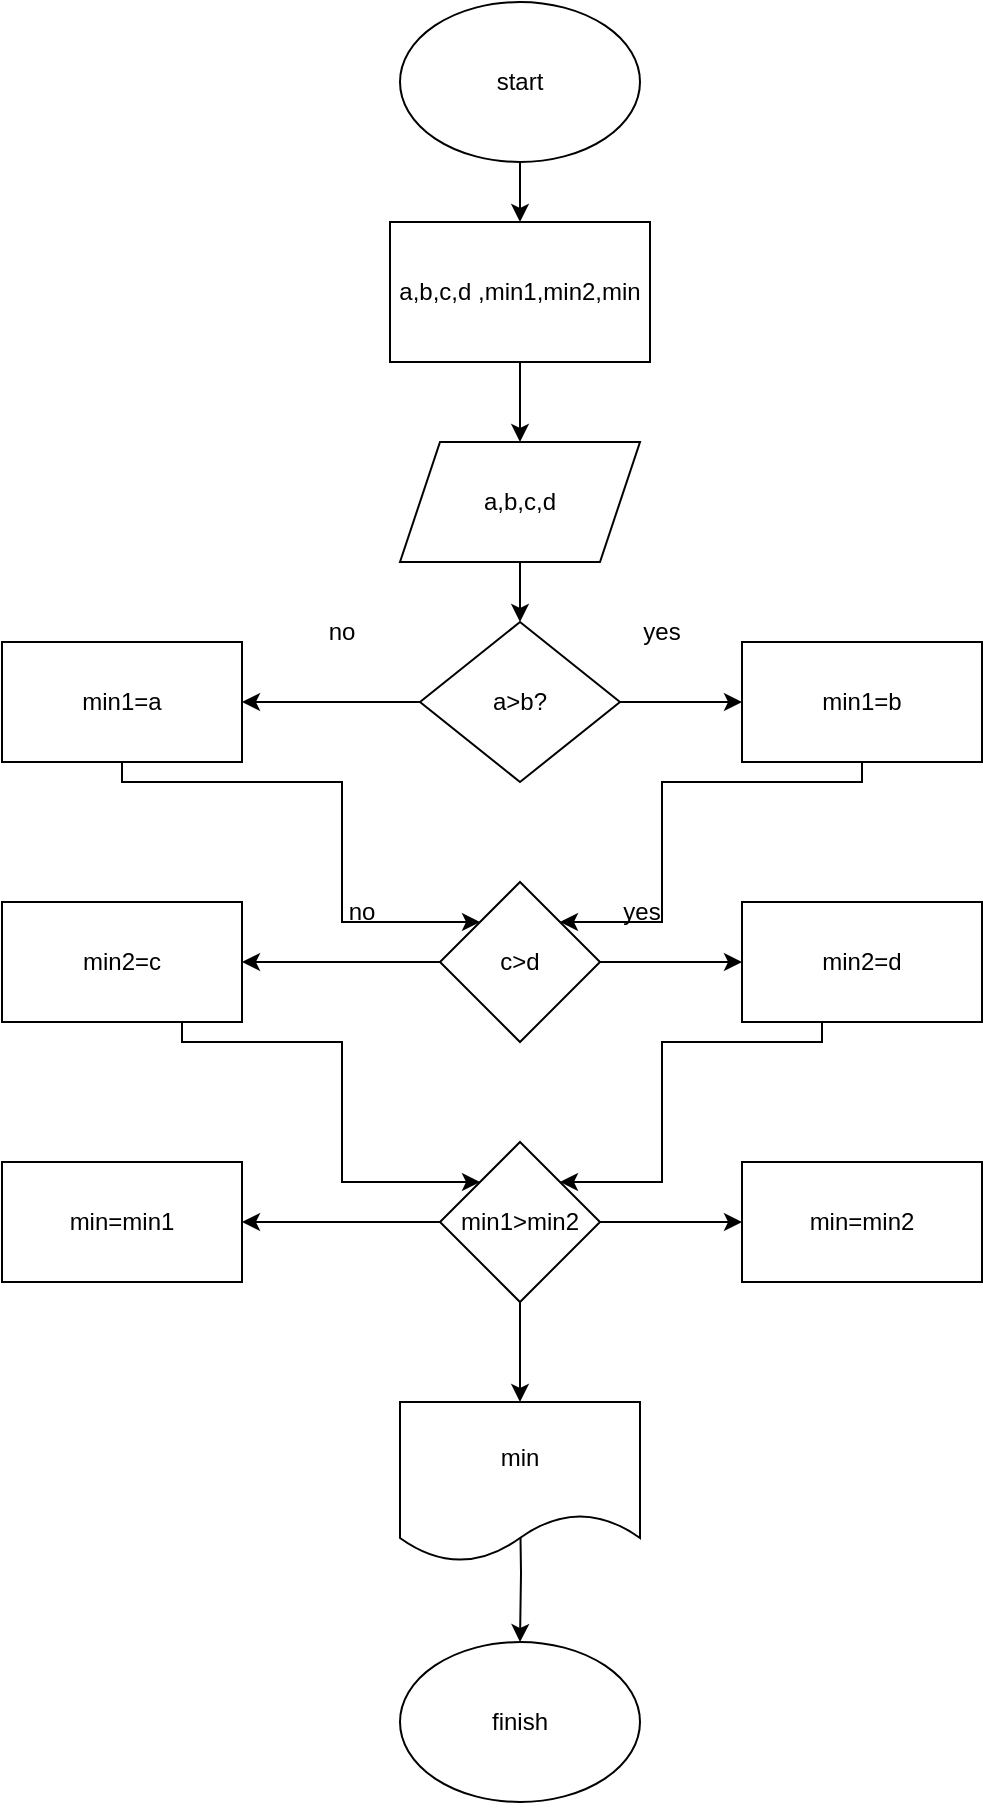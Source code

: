 <mxfile version="22.0.4" type="github">
  <diagram name="Страница — 1" id="_Fud2aackXT3aicDMZtj">
    <mxGraphModel dx="1514" dy="849" grid="1" gridSize="10" guides="1" tooltips="1" connect="1" arrows="1" fold="1" page="1" pageScale="1" pageWidth="827" pageHeight="1169" math="0" shadow="0">
      <root>
        <mxCell id="0" />
        <mxCell id="1" parent="0" />
        <mxCell id="zBoWYeOD6eB_H1M0TIGS-51" style="edgeStyle=orthogonalEdgeStyle;rounded=0;orthogonalLoop=1;jettySize=auto;html=1;entryX=0.5;entryY=0;entryDx=0;entryDy=0;" parent="1" source="zBoWYeOD6eB_H1M0TIGS-2" target="zBoWYeOD6eB_H1M0TIGS-5" edge="1">
          <mxGeometry relative="1" as="geometry" />
        </mxCell>
        <mxCell id="zBoWYeOD6eB_H1M0TIGS-2" value="start&lt;br&gt;" style="ellipse;whiteSpace=wrap;html=1;" parent="1" vertex="1">
          <mxGeometry x="349" y="20" width="120" height="80" as="geometry" />
        </mxCell>
        <mxCell id="zBoWYeOD6eB_H1M0TIGS-5" value="a,b,c,d ,min1,min2,min" style="rounded=0;whiteSpace=wrap;html=1;" parent="1" vertex="1">
          <mxGeometry x="344" y="130" width="130" height="70" as="geometry" />
        </mxCell>
        <mxCell id="zBoWYeOD6eB_H1M0TIGS-17" value="" style="edgeStyle=orthogonalEdgeStyle;rounded=0;orthogonalLoop=1;jettySize=auto;html=1;" parent="1" source="zBoWYeOD6eB_H1M0TIGS-7" target="zBoWYeOD6eB_H1M0TIGS-11" edge="1">
          <mxGeometry relative="1" as="geometry" />
        </mxCell>
        <mxCell id="zBoWYeOD6eB_H1M0TIGS-18" value="" style="edgeStyle=orthogonalEdgeStyle;rounded=0;orthogonalLoop=1;jettySize=auto;html=1;" parent="1" source="zBoWYeOD6eB_H1M0TIGS-7" target="zBoWYeOD6eB_H1M0TIGS-10" edge="1">
          <mxGeometry relative="1" as="geometry" />
        </mxCell>
        <mxCell id="zBoWYeOD6eB_H1M0TIGS-7" value="a&amp;gt;b?" style="rhombus;whiteSpace=wrap;html=1;" parent="1" vertex="1">
          <mxGeometry x="359" y="330" width="100" height="80" as="geometry" />
        </mxCell>
        <mxCell id="zBoWYeOD6eB_H1M0TIGS-25" value="" style="edgeStyle=orthogonalEdgeStyle;rounded=0;orthogonalLoop=1;jettySize=auto;html=1;" parent="1" source="zBoWYeOD6eB_H1M0TIGS-9" target="zBoWYeOD6eB_H1M0TIGS-7" edge="1">
          <mxGeometry relative="1" as="geometry" />
        </mxCell>
        <mxCell id="zBoWYeOD6eB_H1M0TIGS-9" value="a,b,c,d" style="shape=parallelogram;perimeter=parallelogramPerimeter;whiteSpace=wrap;html=1;fixedSize=1;" parent="1" vertex="1">
          <mxGeometry x="349" y="240" width="120" height="60" as="geometry" />
        </mxCell>
        <mxCell id="zBoWYeOD6eB_H1M0TIGS-53" style="edgeStyle=orthogonalEdgeStyle;rounded=0;orthogonalLoop=1;jettySize=auto;html=1;entryX=0;entryY=0;entryDx=0;entryDy=0;" parent="1" source="zBoWYeOD6eB_H1M0TIGS-10" target="zBoWYeOD6eB_H1M0TIGS-19" edge="1">
          <mxGeometry relative="1" as="geometry">
            <Array as="points">
              <mxPoint x="210" y="410" />
              <mxPoint x="320" y="410" />
              <mxPoint x="320" y="480" />
            </Array>
          </mxGeometry>
        </mxCell>
        <mxCell id="zBoWYeOD6eB_H1M0TIGS-10" value="min1=a" style="rounded=0;whiteSpace=wrap;html=1;" parent="1" vertex="1">
          <mxGeometry x="150" y="340" width="120" height="60" as="geometry" />
        </mxCell>
        <mxCell id="zBoWYeOD6eB_H1M0TIGS-54" style="edgeStyle=orthogonalEdgeStyle;rounded=0;orthogonalLoop=1;jettySize=auto;html=1;entryX=1;entryY=0;entryDx=0;entryDy=0;" parent="1" source="zBoWYeOD6eB_H1M0TIGS-11" target="zBoWYeOD6eB_H1M0TIGS-19" edge="1">
          <mxGeometry relative="1" as="geometry">
            <Array as="points">
              <mxPoint x="580" y="410" />
              <mxPoint x="480" y="410" />
              <mxPoint x="480" y="480" />
            </Array>
          </mxGeometry>
        </mxCell>
        <mxCell id="zBoWYeOD6eB_H1M0TIGS-11" value="min1=b" style="rounded=0;whiteSpace=wrap;html=1;" parent="1" vertex="1">
          <mxGeometry x="520" y="340" width="120" height="60" as="geometry" />
        </mxCell>
        <mxCell id="zBoWYeOD6eB_H1M0TIGS-21" value="" style="edgeStyle=orthogonalEdgeStyle;rounded=0;orthogonalLoop=1;jettySize=auto;html=1;" parent="1" source="zBoWYeOD6eB_H1M0TIGS-19" target="zBoWYeOD6eB_H1M0TIGS-20" edge="1">
          <mxGeometry relative="1" as="geometry" />
        </mxCell>
        <mxCell id="zBoWYeOD6eB_H1M0TIGS-23" value="" style="edgeStyle=orthogonalEdgeStyle;rounded=0;orthogonalLoop=1;jettySize=auto;html=1;" parent="1" source="zBoWYeOD6eB_H1M0TIGS-19" target="zBoWYeOD6eB_H1M0TIGS-22" edge="1">
          <mxGeometry relative="1" as="geometry" />
        </mxCell>
        <mxCell id="zBoWYeOD6eB_H1M0TIGS-19" value="c&amp;gt;d" style="rhombus;whiteSpace=wrap;html=1;" parent="1" vertex="1">
          <mxGeometry x="369" y="460" width="80" height="80" as="geometry" />
        </mxCell>
        <mxCell id="zBoWYeOD6eB_H1M0TIGS-55" style="edgeStyle=orthogonalEdgeStyle;rounded=0;orthogonalLoop=1;jettySize=auto;html=1;entryX=1;entryY=0;entryDx=0;entryDy=0;" parent="1" source="zBoWYeOD6eB_H1M0TIGS-20" target="zBoWYeOD6eB_H1M0TIGS-39" edge="1">
          <mxGeometry relative="1" as="geometry">
            <Array as="points">
              <mxPoint x="560" y="540" />
              <mxPoint x="480" y="540" />
              <mxPoint x="480" y="610" />
            </Array>
          </mxGeometry>
        </mxCell>
        <mxCell id="zBoWYeOD6eB_H1M0TIGS-20" value="min2=d" style="whiteSpace=wrap;html=1;" parent="1" vertex="1">
          <mxGeometry x="520" y="470" width="120" height="60" as="geometry" />
        </mxCell>
        <mxCell id="zBoWYeOD6eB_H1M0TIGS-22" value="min2=c" style="whiteSpace=wrap;html=1;" parent="1" vertex="1">
          <mxGeometry x="150" y="470" width="120" height="60" as="geometry" />
        </mxCell>
        <mxCell id="zBoWYeOD6eB_H1M0TIGS-32" value="yes" style="text;html=1;strokeColor=none;fillColor=none;align=center;verticalAlign=middle;whiteSpace=wrap;rounded=0;" parent="1" vertex="1">
          <mxGeometry x="450" y="320" width="60" height="30" as="geometry" />
        </mxCell>
        <mxCell id="zBoWYeOD6eB_H1M0TIGS-33" value="no" style="text;html=1;strokeColor=none;fillColor=none;align=center;verticalAlign=middle;whiteSpace=wrap;rounded=0;" parent="1" vertex="1">
          <mxGeometry x="290" y="320" width="60" height="30" as="geometry" />
        </mxCell>
        <mxCell id="zBoWYeOD6eB_H1M0TIGS-34" value="yes" style="text;html=1;strokeColor=none;fillColor=none;align=center;verticalAlign=middle;whiteSpace=wrap;rounded=0;" parent="1" vertex="1">
          <mxGeometry x="440" y="460" width="60" height="30" as="geometry" />
        </mxCell>
        <mxCell id="zBoWYeOD6eB_H1M0TIGS-35" value="no" style="text;html=1;strokeColor=none;fillColor=none;align=center;verticalAlign=middle;whiteSpace=wrap;rounded=0;" parent="1" vertex="1">
          <mxGeometry x="300" y="460" width="60" height="30" as="geometry" />
        </mxCell>
        <mxCell id="zBoWYeOD6eB_H1M0TIGS-47" value="" style="edgeStyle=orthogonalEdgeStyle;rounded=0;orthogonalLoop=1;jettySize=auto;html=1;entryX=0.5;entryY=0;entryDx=0;entryDy=0;" parent="1" source="zBoWYeOD6eB_H1M0TIGS-39" target="l2h7cIMeigPIYbN6bK_M-1" edge="1">
          <mxGeometry relative="1" as="geometry">
            <mxPoint x="409" y="710" as="targetPoint" />
          </mxGeometry>
        </mxCell>
        <mxCell id="zBoWYeOD6eB_H1M0TIGS-48" value="" style="edgeStyle=orthogonalEdgeStyle;rounded=0;orthogonalLoop=1;jettySize=auto;html=1;" parent="1" source="zBoWYeOD6eB_H1M0TIGS-39" target="zBoWYeOD6eB_H1M0TIGS-42" edge="1">
          <mxGeometry relative="1" as="geometry" />
        </mxCell>
        <mxCell id="zBoWYeOD6eB_H1M0TIGS-49" value="" style="edgeStyle=orthogonalEdgeStyle;rounded=0;orthogonalLoop=1;jettySize=auto;html=1;" parent="1" source="zBoWYeOD6eB_H1M0TIGS-39" target="zBoWYeOD6eB_H1M0TIGS-43" edge="1">
          <mxGeometry relative="1" as="geometry" />
        </mxCell>
        <mxCell id="zBoWYeOD6eB_H1M0TIGS-39" value="min1&amp;gt;min2" style="rhombus;whiteSpace=wrap;html=1;" parent="1" vertex="1">
          <mxGeometry x="369" y="590" width="80" height="80" as="geometry" />
        </mxCell>
        <mxCell id="zBoWYeOD6eB_H1M0TIGS-42" value="min=min2" style="rounded=0;whiteSpace=wrap;html=1;" parent="1" vertex="1">
          <mxGeometry x="520" y="600" width="120" height="60" as="geometry" />
        </mxCell>
        <mxCell id="zBoWYeOD6eB_H1M0TIGS-43" value="min=min1" style="rounded=0;whiteSpace=wrap;html=1;" parent="1" vertex="1">
          <mxGeometry x="150" y="600" width="120" height="60" as="geometry" />
        </mxCell>
        <mxCell id="zBoWYeOD6eB_H1M0TIGS-50" value="" style="edgeStyle=orthogonalEdgeStyle;rounded=0;orthogonalLoop=1;jettySize=auto;html=1;" parent="1" target="zBoWYeOD6eB_H1M0TIGS-45" edge="1">
          <mxGeometry relative="1" as="geometry">
            <mxPoint x="409" y="770" as="sourcePoint" />
          </mxGeometry>
        </mxCell>
        <mxCell id="zBoWYeOD6eB_H1M0TIGS-45" value="finish" style="ellipse;whiteSpace=wrap;html=1;" parent="1" vertex="1">
          <mxGeometry x="349" y="840" width="120" height="80" as="geometry" />
        </mxCell>
        <mxCell id="zBoWYeOD6eB_H1M0TIGS-52" style="edgeStyle=orthogonalEdgeStyle;rounded=0;orthogonalLoop=1;jettySize=auto;html=1;entryX=0.5;entryY=0;entryDx=0;entryDy=0;" parent="1" source="zBoWYeOD6eB_H1M0TIGS-5" target="zBoWYeOD6eB_H1M0TIGS-9" edge="1">
          <mxGeometry relative="1" as="geometry" />
        </mxCell>
        <mxCell id="zBoWYeOD6eB_H1M0TIGS-56" style="edgeStyle=orthogonalEdgeStyle;rounded=0;orthogonalLoop=1;jettySize=auto;html=1;entryX=0;entryY=0;entryDx=0;entryDy=0;" parent="1" source="zBoWYeOD6eB_H1M0TIGS-22" target="zBoWYeOD6eB_H1M0TIGS-39" edge="1">
          <mxGeometry relative="1" as="geometry">
            <Array as="points">
              <mxPoint x="240" y="540" />
              <mxPoint x="320" y="540" />
              <mxPoint x="320" y="610" />
            </Array>
          </mxGeometry>
        </mxCell>
        <mxCell id="l2h7cIMeigPIYbN6bK_M-1" value="min" style="shape=document;whiteSpace=wrap;html=1;boundedLbl=1;" vertex="1" parent="1">
          <mxGeometry x="349" y="720" width="120" height="80" as="geometry" />
        </mxCell>
      </root>
    </mxGraphModel>
  </diagram>
</mxfile>
